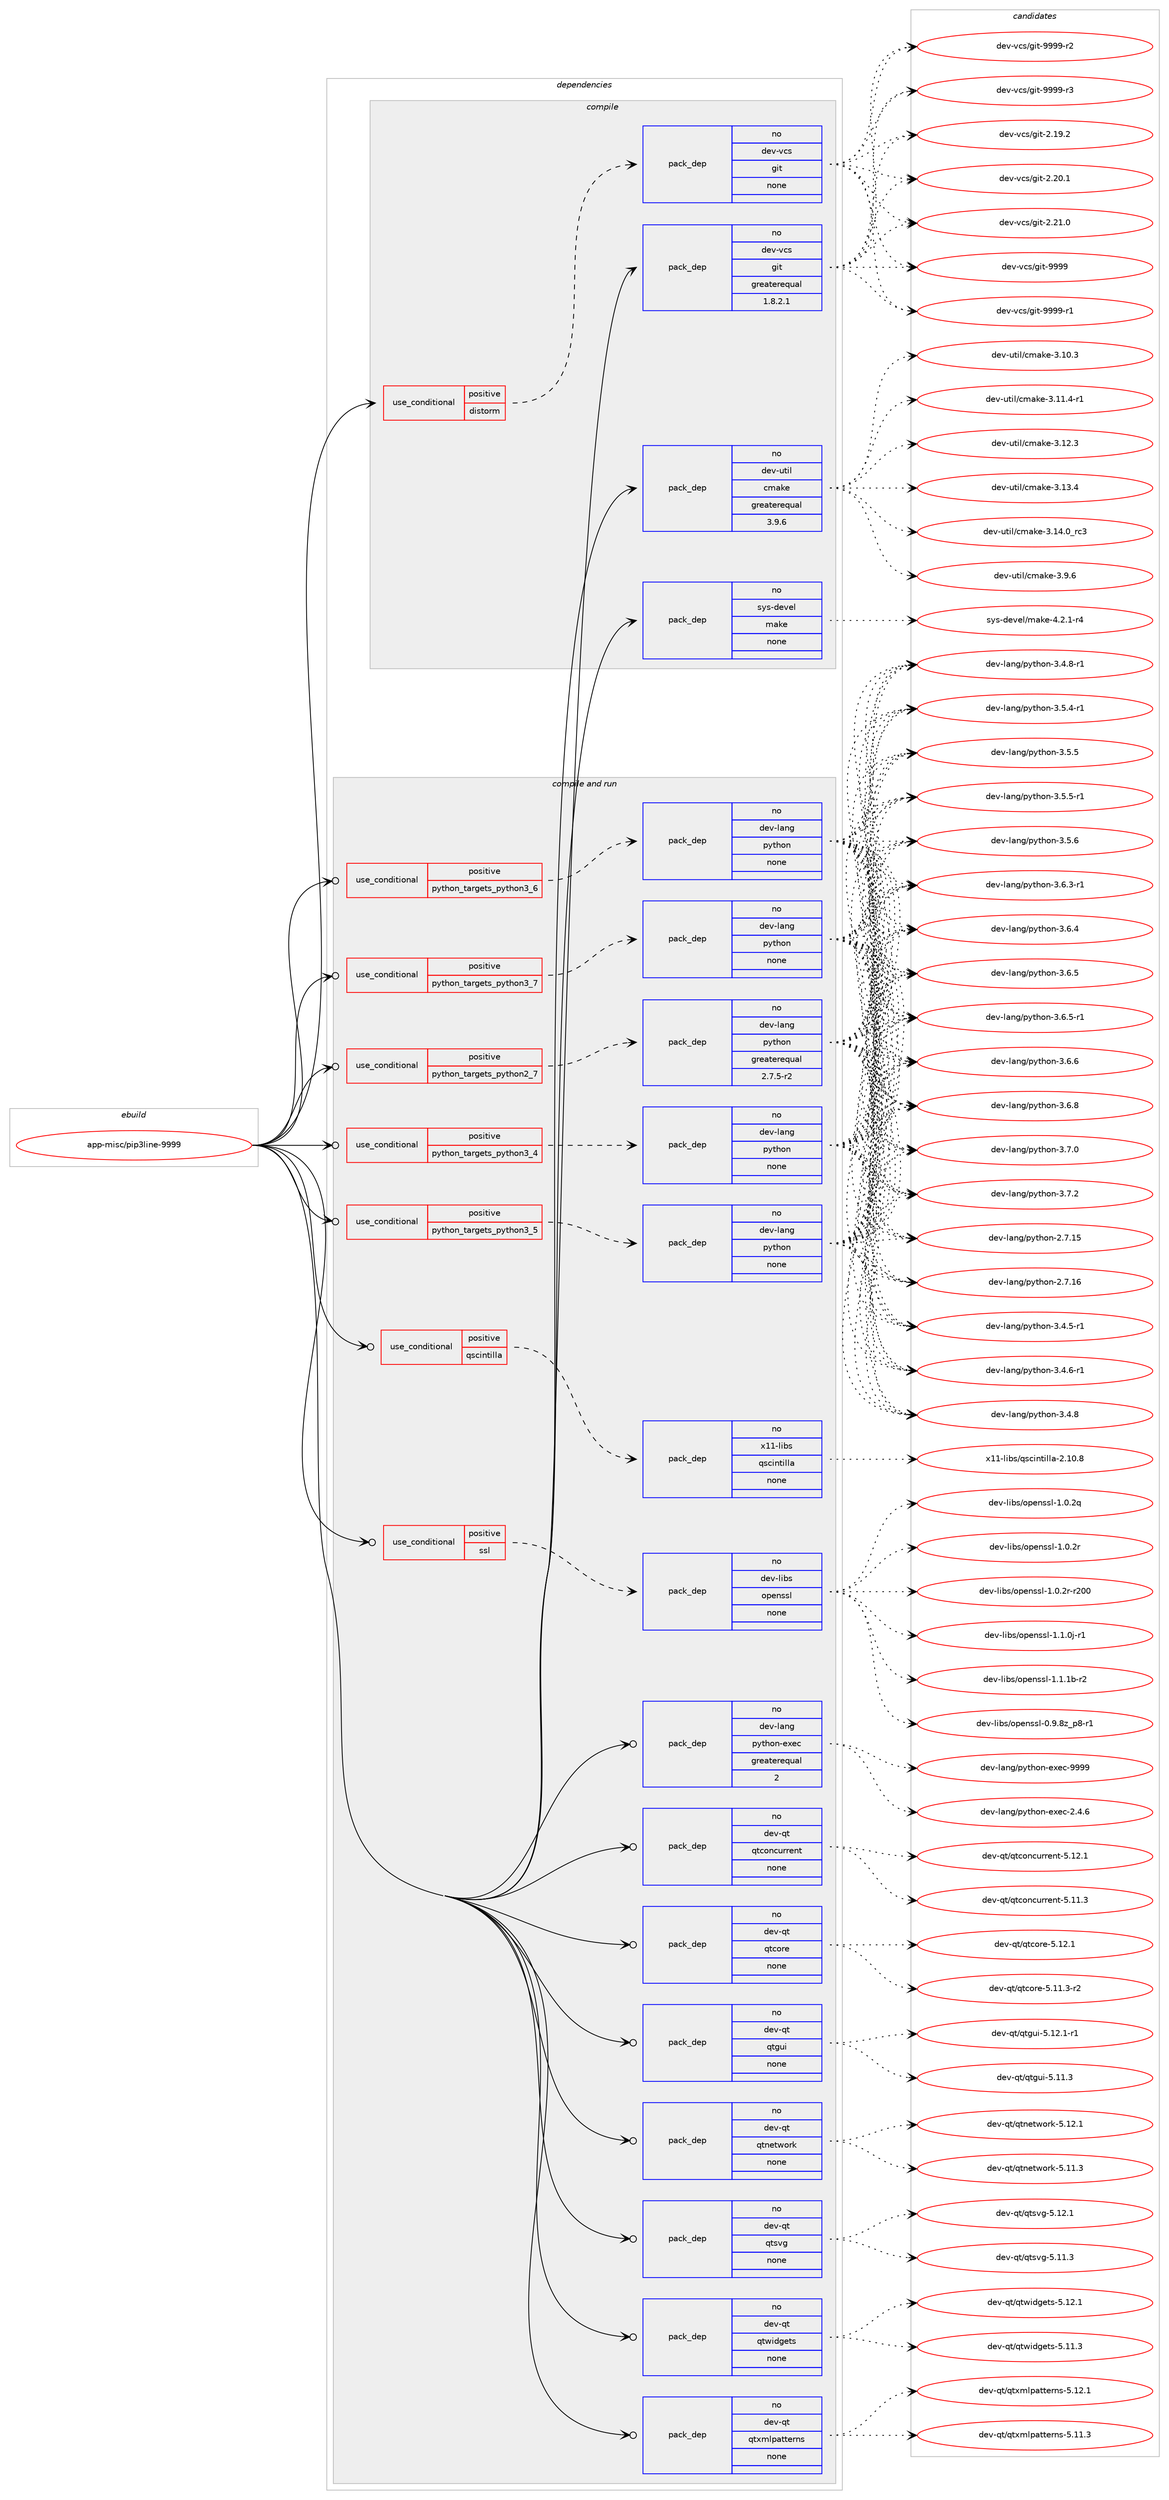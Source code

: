 digraph prolog {

# *************
# Graph options
# *************

newrank=true;
concentrate=true;
compound=true;
graph [rankdir=LR,fontname=Helvetica,fontsize=10,ranksep=1.5];#, ranksep=2.5, nodesep=0.2];
edge  [arrowhead=vee];
node  [fontname=Helvetica,fontsize=10];

# **********
# The ebuild
# **********

subgraph cluster_leftcol {
color=gray;
rank=same;
label=<<i>ebuild</i>>;
id [label="app-misc/pip3line-9999", color=red, width=4, href="../app-misc/pip3line-9999.svg"];
}

# ****************
# The dependencies
# ****************

subgraph cluster_midcol {
color=gray;
label=<<i>dependencies</i>>;
subgraph cluster_compile {
fillcolor="#eeeeee";
style=filled;
label=<<i>compile</i>>;
subgraph cond353744 {
dependency1300540 [label=<<TABLE BORDER="0" CELLBORDER="1" CELLSPACING="0" CELLPADDING="4"><TR><TD ROWSPAN="3" CELLPADDING="10">use_conditional</TD></TR><TR><TD>positive</TD></TR><TR><TD>distorm</TD></TR></TABLE>>, shape=none, color=red];
subgraph pack926557 {
dependency1300541 [label=<<TABLE BORDER="0" CELLBORDER="1" CELLSPACING="0" CELLPADDING="4" WIDTH="220"><TR><TD ROWSPAN="6" CELLPADDING="30">pack_dep</TD></TR><TR><TD WIDTH="110">no</TD></TR><TR><TD>dev-vcs</TD></TR><TR><TD>git</TD></TR><TR><TD>none</TD></TR><TR><TD></TD></TR></TABLE>>, shape=none, color=blue];
}
dependency1300540:e -> dependency1300541:w [weight=20,style="dashed",arrowhead="vee"];
}
id:e -> dependency1300540:w [weight=20,style="solid",arrowhead="vee"];
subgraph pack926558 {
dependency1300542 [label=<<TABLE BORDER="0" CELLBORDER="1" CELLSPACING="0" CELLPADDING="4" WIDTH="220"><TR><TD ROWSPAN="6" CELLPADDING="30">pack_dep</TD></TR><TR><TD WIDTH="110">no</TD></TR><TR><TD>dev-util</TD></TR><TR><TD>cmake</TD></TR><TR><TD>greaterequal</TD></TR><TR><TD>3.9.6</TD></TR></TABLE>>, shape=none, color=blue];
}
id:e -> dependency1300542:w [weight=20,style="solid",arrowhead="vee"];
subgraph pack926559 {
dependency1300543 [label=<<TABLE BORDER="0" CELLBORDER="1" CELLSPACING="0" CELLPADDING="4" WIDTH="220"><TR><TD ROWSPAN="6" CELLPADDING="30">pack_dep</TD></TR><TR><TD WIDTH="110">no</TD></TR><TR><TD>dev-vcs</TD></TR><TR><TD>git</TD></TR><TR><TD>greaterequal</TD></TR><TR><TD>1.8.2.1</TD></TR></TABLE>>, shape=none, color=blue];
}
id:e -> dependency1300543:w [weight=20,style="solid",arrowhead="vee"];
subgraph pack926560 {
dependency1300544 [label=<<TABLE BORDER="0" CELLBORDER="1" CELLSPACING="0" CELLPADDING="4" WIDTH="220"><TR><TD ROWSPAN="6" CELLPADDING="30">pack_dep</TD></TR><TR><TD WIDTH="110">no</TD></TR><TR><TD>sys-devel</TD></TR><TR><TD>make</TD></TR><TR><TD>none</TD></TR><TR><TD></TD></TR></TABLE>>, shape=none, color=blue];
}
id:e -> dependency1300544:w [weight=20,style="solid",arrowhead="vee"];
}
subgraph cluster_compileandrun {
fillcolor="#eeeeee";
style=filled;
label=<<i>compile and run</i>>;
subgraph cond353745 {
dependency1300545 [label=<<TABLE BORDER="0" CELLBORDER="1" CELLSPACING="0" CELLPADDING="4"><TR><TD ROWSPAN="3" CELLPADDING="10">use_conditional</TD></TR><TR><TD>positive</TD></TR><TR><TD>python_targets_python2_7</TD></TR></TABLE>>, shape=none, color=red];
subgraph pack926561 {
dependency1300546 [label=<<TABLE BORDER="0" CELLBORDER="1" CELLSPACING="0" CELLPADDING="4" WIDTH="220"><TR><TD ROWSPAN="6" CELLPADDING="30">pack_dep</TD></TR><TR><TD WIDTH="110">no</TD></TR><TR><TD>dev-lang</TD></TR><TR><TD>python</TD></TR><TR><TD>greaterequal</TD></TR><TR><TD>2.7.5-r2</TD></TR></TABLE>>, shape=none, color=blue];
}
dependency1300545:e -> dependency1300546:w [weight=20,style="dashed",arrowhead="vee"];
}
id:e -> dependency1300545:w [weight=20,style="solid",arrowhead="odotvee"];
subgraph cond353746 {
dependency1300547 [label=<<TABLE BORDER="0" CELLBORDER="1" CELLSPACING="0" CELLPADDING="4"><TR><TD ROWSPAN="3" CELLPADDING="10">use_conditional</TD></TR><TR><TD>positive</TD></TR><TR><TD>python_targets_python3_4</TD></TR></TABLE>>, shape=none, color=red];
subgraph pack926562 {
dependency1300548 [label=<<TABLE BORDER="0" CELLBORDER="1" CELLSPACING="0" CELLPADDING="4" WIDTH="220"><TR><TD ROWSPAN="6" CELLPADDING="30">pack_dep</TD></TR><TR><TD WIDTH="110">no</TD></TR><TR><TD>dev-lang</TD></TR><TR><TD>python</TD></TR><TR><TD>none</TD></TR><TR><TD></TD></TR></TABLE>>, shape=none, color=blue];
}
dependency1300547:e -> dependency1300548:w [weight=20,style="dashed",arrowhead="vee"];
}
id:e -> dependency1300547:w [weight=20,style="solid",arrowhead="odotvee"];
subgraph cond353747 {
dependency1300549 [label=<<TABLE BORDER="0" CELLBORDER="1" CELLSPACING="0" CELLPADDING="4"><TR><TD ROWSPAN="3" CELLPADDING="10">use_conditional</TD></TR><TR><TD>positive</TD></TR><TR><TD>python_targets_python3_5</TD></TR></TABLE>>, shape=none, color=red];
subgraph pack926563 {
dependency1300550 [label=<<TABLE BORDER="0" CELLBORDER="1" CELLSPACING="0" CELLPADDING="4" WIDTH="220"><TR><TD ROWSPAN="6" CELLPADDING="30">pack_dep</TD></TR><TR><TD WIDTH="110">no</TD></TR><TR><TD>dev-lang</TD></TR><TR><TD>python</TD></TR><TR><TD>none</TD></TR><TR><TD></TD></TR></TABLE>>, shape=none, color=blue];
}
dependency1300549:e -> dependency1300550:w [weight=20,style="dashed",arrowhead="vee"];
}
id:e -> dependency1300549:w [weight=20,style="solid",arrowhead="odotvee"];
subgraph cond353748 {
dependency1300551 [label=<<TABLE BORDER="0" CELLBORDER="1" CELLSPACING="0" CELLPADDING="4"><TR><TD ROWSPAN="3" CELLPADDING="10">use_conditional</TD></TR><TR><TD>positive</TD></TR><TR><TD>python_targets_python3_6</TD></TR></TABLE>>, shape=none, color=red];
subgraph pack926564 {
dependency1300552 [label=<<TABLE BORDER="0" CELLBORDER="1" CELLSPACING="0" CELLPADDING="4" WIDTH="220"><TR><TD ROWSPAN="6" CELLPADDING="30">pack_dep</TD></TR><TR><TD WIDTH="110">no</TD></TR><TR><TD>dev-lang</TD></TR><TR><TD>python</TD></TR><TR><TD>none</TD></TR><TR><TD></TD></TR></TABLE>>, shape=none, color=blue];
}
dependency1300551:e -> dependency1300552:w [weight=20,style="dashed",arrowhead="vee"];
}
id:e -> dependency1300551:w [weight=20,style="solid",arrowhead="odotvee"];
subgraph cond353749 {
dependency1300553 [label=<<TABLE BORDER="0" CELLBORDER="1" CELLSPACING="0" CELLPADDING="4"><TR><TD ROWSPAN="3" CELLPADDING="10">use_conditional</TD></TR><TR><TD>positive</TD></TR><TR><TD>python_targets_python3_7</TD></TR></TABLE>>, shape=none, color=red];
subgraph pack926565 {
dependency1300554 [label=<<TABLE BORDER="0" CELLBORDER="1" CELLSPACING="0" CELLPADDING="4" WIDTH="220"><TR><TD ROWSPAN="6" CELLPADDING="30">pack_dep</TD></TR><TR><TD WIDTH="110">no</TD></TR><TR><TD>dev-lang</TD></TR><TR><TD>python</TD></TR><TR><TD>none</TD></TR><TR><TD></TD></TR></TABLE>>, shape=none, color=blue];
}
dependency1300553:e -> dependency1300554:w [weight=20,style="dashed",arrowhead="vee"];
}
id:e -> dependency1300553:w [weight=20,style="solid",arrowhead="odotvee"];
subgraph cond353750 {
dependency1300555 [label=<<TABLE BORDER="0" CELLBORDER="1" CELLSPACING="0" CELLPADDING="4"><TR><TD ROWSPAN="3" CELLPADDING="10">use_conditional</TD></TR><TR><TD>positive</TD></TR><TR><TD>qscintilla</TD></TR></TABLE>>, shape=none, color=red];
subgraph pack926566 {
dependency1300556 [label=<<TABLE BORDER="0" CELLBORDER="1" CELLSPACING="0" CELLPADDING="4" WIDTH="220"><TR><TD ROWSPAN="6" CELLPADDING="30">pack_dep</TD></TR><TR><TD WIDTH="110">no</TD></TR><TR><TD>x11-libs</TD></TR><TR><TD>qscintilla</TD></TR><TR><TD>none</TD></TR><TR><TD></TD></TR></TABLE>>, shape=none, color=blue];
}
dependency1300555:e -> dependency1300556:w [weight=20,style="dashed",arrowhead="vee"];
}
id:e -> dependency1300555:w [weight=20,style="solid",arrowhead="odotvee"];
subgraph cond353751 {
dependency1300557 [label=<<TABLE BORDER="0" CELLBORDER="1" CELLSPACING="0" CELLPADDING="4"><TR><TD ROWSPAN="3" CELLPADDING="10">use_conditional</TD></TR><TR><TD>positive</TD></TR><TR><TD>ssl</TD></TR></TABLE>>, shape=none, color=red];
subgraph pack926567 {
dependency1300558 [label=<<TABLE BORDER="0" CELLBORDER="1" CELLSPACING="0" CELLPADDING="4" WIDTH="220"><TR><TD ROWSPAN="6" CELLPADDING="30">pack_dep</TD></TR><TR><TD WIDTH="110">no</TD></TR><TR><TD>dev-libs</TD></TR><TR><TD>openssl</TD></TR><TR><TD>none</TD></TR><TR><TD></TD></TR></TABLE>>, shape=none, color=blue];
}
dependency1300557:e -> dependency1300558:w [weight=20,style="dashed",arrowhead="vee"];
}
id:e -> dependency1300557:w [weight=20,style="solid",arrowhead="odotvee"];
subgraph pack926568 {
dependency1300559 [label=<<TABLE BORDER="0" CELLBORDER="1" CELLSPACING="0" CELLPADDING="4" WIDTH="220"><TR><TD ROWSPAN="6" CELLPADDING="30">pack_dep</TD></TR><TR><TD WIDTH="110">no</TD></TR><TR><TD>dev-lang</TD></TR><TR><TD>python-exec</TD></TR><TR><TD>greaterequal</TD></TR><TR><TD>2</TD></TR></TABLE>>, shape=none, color=blue];
}
id:e -> dependency1300559:w [weight=20,style="solid",arrowhead="odotvee"];
subgraph pack926569 {
dependency1300560 [label=<<TABLE BORDER="0" CELLBORDER="1" CELLSPACING="0" CELLPADDING="4" WIDTH="220"><TR><TD ROWSPAN="6" CELLPADDING="30">pack_dep</TD></TR><TR><TD WIDTH="110">no</TD></TR><TR><TD>dev-qt</TD></TR><TR><TD>qtconcurrent</TD></TR><TR><TD>none</TD></TR><TR><TD></TD></TR></TABLE>>, shape=none, color=blue];
}
id:e -> dependency1300560:w [weight=20,style="solid",arrowhead="odotvee"];
subgraph pack926570 {
dependency1300561 [label=<<TABLE BORDER="0" CELLBORDER="1" CELLSPACING="0" CELLPADDING="4" WIDTH="220"><TR><TD ROWSPAN="6" CELLPADDING="30">pack_dep</TD></TR><TR><TD WIDTH="110">no</TD></TR><TR><TD>dev-qt</TD></TR><TR><TD>qtcore</TD></TR><TR><TD>none</TD></TR><TR><TD></TD></TR></TABLE>>, shape=none, color=blue];
}
id:e -> dependency1300561:w [weight=20,style="solid",arrowhead="odotvee"];
subgraph pack926571 {
dependency1300562 [label=<<TABLE BORDER="0" CELLBORDER="1" CELLSPACING="0" CELLPADDING="4" WIDTH="220"><TR><TD ROWSPAN="6" CELLPADDING="30">pack_dep</TD></TR><TR><TD WIDTH="110">no</TD></TR><TR><TD>dev-qt</TD></TR><TR><TD>qtgui</TD></TR><TR><TD>none</TD></TR><TR><TD></TD></TR></TABLE>>, shape=none, color=blue];
}
id:e -> dependency1300562:w [weight=20,style="solid",arrowhead="odotvee"];
subgraph pack926572 {
dependency1300563 [label=<<TABLE BORDER="0" CELLBORDER="1" CELLSPACING="0" CELLPADDING="4" WIDTH="220"><TR><TD ROWSPAN="6" CELLPADDING="30">pack_dep</TD></TR><TR><TD WIDTH="110">no</TD></TR><TR><TD>dev-qt</TD></TR><TR><TD>qtnetwork</TD></TR><TR><TD>none</TD></TR><TR><TD></TD></TR></TABLE>>, shape=none, color=blue];
}
id:e -> dependency1300563:w [weight=20,style="solid",arrowhead="odotvee"];
subgraph pack926573 {
dependency1300564 [label=<<TABLE BORDER="0" CELLBORDER="1" CELLSPACING="0" CELLPADDING="4" WIDTH="220"><TR><TD ROWSPAN="6" CELLPADDING="30">pack_dep</TD></TR><TR><TD WIDTH="110">no</TD></TR><TR><TD>dev-qt</TD></TR><TR><TD>qtsvg</TD></TR><TR><TD>none</TD></TR><TR><TD></TD></TR></TABLE>>, shape=none, color=blue];
}
id:e -> dependency1300564:w [weight=20,style="solid",arrowhead="odotvee"];
subgraph pack926574 {
dependency1300565 [label=<<TABLE BORDER="0" CELLBORDER="1" CELLSPACING="0" CELLPADDING="4" WIDTH="220"><TR><TD ROWSPAN="6" CELLPADDING="30">pack_dep</TD></TR><TR><TD WIDTH="110">no</TD></TR><TR><TD>dev-qt</TD></TR><TR><TD>qtwidgets</TD></TR><TR><TD>none</TD></TR><TR><TD></TD></TR></TABLE>>, shape=none, color=blue];
}
id:e -> dependency1300565:w [weight=20,style="solid",arrowhead="odotvee"];
subgraph pack926575 {
dependency1300566 [label=<<TABLE BORDER="0" CELLBORDER="1" CELLSPACING="0" CELLPADDING="4" WIDTH="220"><TR><TD ROWSPAN="6" CELLPADDING="30">pack_dep</TD></TR><TR><TD WIDTH="110">no</TD></TR><TR><TD>dev-qt</TD></TR><TR><TD>qtxmlpatterns</TD></TR><TR><TD>none</TD></TR><TR><TD></TD></TR></TABLE>>, shape=none, color=blue];
}
id:e -> dependency1300566:w [weight=20,style="solid",arrowhead="odotvee"];
}
subgraph cluster_run {
fillcolor="#eeeeee";
style=filled;
label=<<i>run</i>>;
}
}

# **************
# The candidates
# **************

subgraph cluster_choices {
rank=same;
color=gray;
label=<<i>candidates</i>>;

subgraph choice926557 {
color=black;
nodesep=1;
choice10010111845118991154710310511645504649574650 [label="dev-vcs/git-2.19.2", color=red, width=4,href="../dev-vcs/git-2.19.2.svg"];
choice10010111845118991154710310511645504650484649 [label="dev-vcs/git-2.20.1", color=red, width=4,href="../dev-vcs/git-2.20.1.svg"];
choice10010111845118991154710310511645504650494648 [label="dev-vcs/git-2.21.0", color=red, width=4,href="../dev-vcs/git-2.21.0.svg"];
choice1001011184511899115471031051164557575757 [label="dev-vcs/git-9999", color=red, width=4,href="../dev-vcs/git-9999.svg"];
choice10010111845118991154710310511645575757574511449 [label="dev-vcs/git-9999-r1", color=red, width=4,href="../dev-vcs/git-9999-r1.svg"];
choice10010111845118991154710310511645575757574511450 [label="dev-vcs/git-9999-r2", color=red, width=4,href="../dev-vcs/git-9999-r2.svg"];
choice10010111845118991154710310511645575757574511451 [label="dev-vcs/git-9999-r3", color=red, width=4,href="../dev-vcs/git-9999-r3.svg"];
dependency1300541:e -> choice10010111845118991154710310511645504649574650:w [style=dotted,weight="100"];
dependency1300541:e -> choice10010111845118991154710310511645504650484649:w [style=dotted,weight="100"];
dependency1300541:e -> choice10010111845118991154710310511645504650494648:w [style=dotted,weight="100"];
dependency1300541:e -> choice1001011184511899115471031051164557575757:w [style=dotted,weight="100"];
dependency1300541:e -> choice10010111845118991154710310511645575757574511449:w [style=dotted,weight="100"];
dependency1300541:e -> choice10010111845118991154710310511645575757574511450:w [style=dotted,weight="100"];
dependency1300541:e -> choice10010111845118991154710310511645575757574511451:w [style=dotted,weight="100"];
}
subgraph choice926558 {
color=black;
nodesep=1;
choice1001011184511711610510847991099710710145514649484651 [label="dev-util/cmake-3.10.3", color=red, width=4,href="../dev-util/cmake-3.10.3.svg"];
choice10010111845117116105108479910997107101455146494946524511449 [label="dev-util/cmake-3.11.4-r1", color=red, width=4,href="../dev-util/cmake-3.11.4-r1.svg"];
choice1001011184511711610510847991099710710145514649504651 [label="dev-util/cmake-3.12.3", color=red, width=4,href="../dev-util/cmake-3.12.3.svg"];
choice1001011184511711610510847991099710710145514649514652 [label="dev-util/cmake-3.13.4", color=red, width=4,href="../dev-util/cmake-3.13.4.svg"];
choice1001011184511711610510847991099710710145514649524648951149951 [label="dev-util/cmake-3.14.0_rc3", color=red, width=4,href="../dev-util/cmake-3.14.0_rc3.svg"];
choice10010111845117116105108479910997107101455146574654 [label="dev-util/cmake-3.9.6", color=red, width=4,href="../dev-util/cmake-3.9.6.svg"];
dependency1300542:e -> choice1001011184511711610510847991099710710145514649484651:w [style=dotted,weight="100"];
dependency1300542:e -> choice10010111845117116105108479910997107101455146494946524511449:w [style=dotted,weight="100"];
dependency1300542:e -> choice1001011184511711610510847991099710710145514649504651:w [style=dotted,weight="100"];
dependency1300542:e -> choice1001011184511711610510847991099710710145514649514652:w [style=dotted,weight="100"];
dependency1300542:e -> choice1001011184511711610510847991099710710145514649524648951149951:w [style=dotted,weight="100"];
dependency1300542:e -> choice10010111845117116105108479910997107101455146574654:w [style=dotted,weight="100"];
}
subgraph choice926559 {
color=black;
nodesep=1;
choice10010111845118991154710310511645504649574650 [label="dev-vcs/git-2.19.2", color=red, width=4,href="../dev-vcs/git-2.19.2.svg"];
choice10010111845118991154710310511645504650484649 [label="dev-vcs/git-2.20.1", color=red, width=4,href="../dev-vcs/git-2.20.1.svg"];
choice10010111845118991154710310511645504650494648 [label="dev-vcs/git-2.21.0", color=red, width=4,href="../dev-vcs/git-2.21.0.svg"];
choice1001011184511899115471031051164557575757 [label="dev-vcs/git-9999", color=red, width=4,href="../dev-vcs/git-9999.svg"];
choice10010111845118991154710310511645575757574511449 [label="dev-vcs/git-9999-r1", color=red, width=4,href="../dev-vcs/git-9999-r1.svg"];
choice10010111845118991154710310511645575757574511450 [label="dev-vcs/git-9999-r2", color=red, width=4,href="../dev-vcs/git-9999-r2.svg"];
choice10010111845118991154710310511645575757574511451 [label="dev-vcs/git-9999-r3", color=red, width=4,href="../dev-vcs/git-9999-r3.svg"];
dependency1300543:e -> choice10010111845118991154710310511645504649574650:w [style=dotted,weight="100"];
dependency1300543:e -> choice10010111845118991154710310511645504650484649:w [style=dotted,weight="100"];
dependency1300543:e -> choice10010111845118991154710310511645504650494648:w [style=dotted,weight="100"];
dependency1300543:e -> choice1001011184511899115471031051164557575757:w [style=dotted,weight="100"];
dependency1300543:e -> choice10010111845118991154710310511645575757574511449:w [style=dotted,weight="100"];
dependency1300543:e -> choice10010111845118991154710310511645575757574511450:w [style=dotted,weight="100"];
dependency1300543:e -> choice10010111845118991154710310511645575757574511451:w [style=dotted,weight="100"];
}
subgraph choice926560 {
color=black;
nodesep=1;
choice1151211154510010111810110847109971071014552465046494511452 [label="sys-devel/make-4.2.1-r4", color=red, width=4,href="../sys-devel/make-4.2.1-r4.svg"];
dependency1300544:e -> choice1151211154510010111810110847109971071014552465046494511452:w [style=dotted,weight="100"];
}
subgraph choice926561 {
color=black;
nodesep=1;
choice10010111845108971101034711212111610411111045504655464953 [label="dev-lang/python-2.7.15", color=red, width=4,href="../dev-lang/python-2.7.15.svg"];
choice10010111845108971101034711212111610411111045504655464954 [label="dev-lang/python-2.7.16", color=red, width=4,href="../dev-lang/python-2.7.16.svg"];
choice1001011184510897110103471121211161041111104551465246534511449 [label="dev-lang/python-3.4.5-r1", color=red, width=4,href="../dev-lang/python-3.4.5-r1.svg"];
choice1001011184510897110103471121211161041111104551465246544511449 [label="dev-lang/python-3.4.6-r1", color=red, width=4,href="../dev-lang/python-3.4.6-r1.svg"];
choice100101118451089711010347112121116104111110455146524656 [label="dev-lang/python-3.4.8", color=red, width=4,href="../dev-lang/python-3.4.8.svg"];
choice1001011184510897110103471121211161041111104551465246564511449 [label="dev-lang/python-3.4.8-r1", color=red, width=4,href="../dev-lang/python-3.4.8-r1.svg"];
choice1001011184510897110103471121211161041111104551465346524511449 [label="dev-lang/python-3.5.4-r1", color=red, width=4,href="../dev-lang/python-3.5.4-r1.svg"];
choice100101118451089711010347112121116104111110455146534653 [label="dev-lang/python-3.5.5", color=red, width=4,href="../dev-lang/python-3.5.5.svg"];
choice1001011184510897110103471121211161041111104551465346534511449 [label="dev-lang/python-3.5.5-r1", color=red, width=4,href="../dev-lang/python-3.5.5-r1.svg"];
choice100101118451089711010347112121116104111110455146534654 [label="dev-lang/python-3.5.6", color=red, width=4,href="../dev-lang/python-3.5.6.svg"];
choice1001011184510897110103471121211161041111104551465446514511449 [label="dev-lang/python-3.6.3-r1", color=red, width=4,href="../dev-lang/python-3.6.3-r1.svg"];
choice100101118451089711010347112121116104111110455146544652 [label="dev-lang/python-3.6.4", color=red, width=4,href="../dev-lang/python-3.6.4.svg"];
choice100101118451089711010347112121116104111110455146544653 [label="dev-lang/python-3.6.5", color=red, width=4,href="../dev-lang/python-3.6.5.svg"];
choice1001011184510897110103471121211161041111104551465446534511449 [label="dev-lang/python-3.6.5-r1", color=red, width=4,href="../dev-lang/python-3.6.5-r1.svg"];
choice100101118451089711010347112121116104111110455146544654 [label="dev-lang/python-3.6.6", color=red, width=4,href="../dev-lang/python-3.6.6.svg"];
choice100101118451089711010347112121116104111110455146544656 [label="dev-lang/python-3.6.8", color=red, width=4,href="../dev-lang/python-3.6.8.svg"];
choice100101118451089711010347112121116104111110455146554648 [label="dev-lang/python-3.7.0", color=red, width=4,href="../dev-lang/python-3.7.0.svg"];
choice100101118451089711010347112121116104111110455146554650 [label="dev-lang/python-3.7.2", color=red, width=4,href="../dev-lang/python-3.7.2.svg"];
dependency1300546:e -> choice10010111845108971101034711212111610411111045504655464953:w [style=dotted,weight="100"];
dependency1300546:e -> choice10010111845108971101034711212111610411111045504655464954:w [style=dotted,weight="100"];
dependency1300546:e -> choice1001011184510897110103471121211161041111104551465246534511449:w [style=dotted,weight="100"];
dependency1300546:e -> choice1001011184510897110103471121211161041111104551465246544511449:w [style=dotted,weight="100"];
dependency1300546:e -> choice100101118451089711010347112121116104111110455146524656:w [style=dotted,weight="100"];
dependency1300546:e -> choice1001011184510897110103471121211161041111104551465246564511449:w [style=dotted,weight="100"];
dependency1300546:e -> choice1001011184510897110103471121211161041111104551465346524511449:w [style=dotted,weight="100"];
dependency1300546:e -> choice100101118451089711010347112121116104111110455146534653:w [style=dotted,weight="100"];
dependency1300546:e -> choice1001011184510897110103471121211161041111104551465346534511449:w [style=dotted,weight="100"];
dependency1300546:e -> choice100101118451089711010347112121116104111110455146534654:w [style=dotted,weight="100"];
dependency1300546:e -> choice1001011184510897110103471121211161041111104551465446514511449:w [style=dotted,weight="100"];
dependency1300546:e -> choice100101118451089711010347112121116104111110455146544652:w [style=dotted,weight="100"];
dependency1300546:e -> choice100101118451089711010347112121116104111110455146544653:w [style=dotted,weight="100"];
dependency1300546:e -> choice1001011184510897110103471121211161041111104551465446534511449:w [style=dotted,weight="100"];
dependency1300546:e -> choice100101118451089711010347112121116104111110455146544654:w [style=dotted,weight="100"];
dependency1300546:e -> choice100101118451089711010347112121116104111110455146544656:w [style=dotted,weight="100"];
dependency1300546:e -> choice100101118451089711010347112121116104111110455146554648:w [style=dotted,weight="100"];
dependency1300546:e -> choice100101118451089711010347112121116104111110455146554650:w [style=dotted,weight="100"];
}
subgraph choice926562 {
color=black;
nodesep=1;
choice10010111845108971101034711212111610411111045504655464953 [label="dev-lang/python-2.7.15", color=red, width=4,href="../dev-lang/python-2.7.15.svg"];
choice10010111845108971101034711212111610411111045504655464954 [label="dev-lang/python-2.7.16", color=red, width=4,href="../dev-lang/python-2.7.16.svg"];
choice1001011184510897110103471121211161041111104551465246534511449 [label="dev-lang/python-3.4.5-r1", color=red, width=4,href="../dev-lang/python-3.4.5-r1.svg"];
choice1001011184510897110103471121211161041111104551465246544511449 [label="dev-lang/python-3.4.6-r1", color=red, width=4,href="../dev-lang/python-3.4.6-r1.svg"];
choice100101118451089711010347112121116104111110455146524656 [label="dev-lang/python-3.4.8", color=red, width=4,href="../dev-lang/python-3.4.8.svg"];
choice1001011184510897110103471121211161041111104551465246564511449 [label="dev-lang/python-3.4.8-r1", color=red, width=4,href="../dev-lang/python-3.4.8-r1.svg"];
choice1001011184510897110103471121211161041111104551465346524511449 [label="dev-lang/python-3.5.4-r1", color=red, width=4,href="../dev-lang/python-3.5.4-r1.svg"];
choice100101118451089711010347112121116104111110455146534653 [label="dev-lang/python-3.5.5", color=red, width=4,href="../dev-lang/python-3.5.5.svg"];
choice1001011184510897110103471121211161041111104551465346534511449 [label="dev-lang/python-3.5.5-r1", color=red, width=4,href="../dev-lang/python-3.5.5-r1.svg"];
choice100101118451089711010347112121116104111110455146534654 [label="dev-lang/python-3.5.6", color=red, width=4,href="../dev-lang/python-3.5.6.svg"];
choice1001011184510897110103471121211161041111104551465446514511449 [label="dev-lang/python-3.6.3-r1", color=red, width=4,href="../dev-lang/python-3.6.3-r1.svg"];
choice100101118451089711010347112121116104111110455146544652 [label="dev-lang/python-3.6.4", color=red, width=4,href="../dev-lang/python-3.6.4.svg"];
choice100101118451089711010347112121116104111110455146544653 [label="dev-lang/python-3.6.5", color=red, width=4,href="../dev-lang/python-3.6.5.svg"];
choice1001011184510897110103471121211161041111104551465446534511449 [label="dev-lang/python-3.6.5-r1", color=red, width=4,href="../dev-lang/python-3.6.5-r1.svg"];
choice100101118451089711010347112121116104111110455146544654 [label="dev-lang/python-3.6.6", color=red, width=4,href="../dev-lang/python-3.6.6.svg"];
choice100101118451089711010347112121116104111110455146544656 [label="dev-lang/python-3.6.8", color=red, width=4,href="../dev-lang/python-3.6.8.svg"];
choice100101118451089711010347112121116104111110455146554648 [label="dev-lang/python-3.7.0", color=red, width=4,href="../dev-lang/python-3.7.0.svg"];
choice100101118451089711010347112121116104111110455146554650 [label="dev-lang/python-3.7.2", color=red, width=4,href="../dev-lang/python-3.7.2.svg"];
dependency1300548:e -> choice10010111845108971101034711212111610411111045504655464953:w [style=dotted,weight="100"];
dependency1300548:e -> choice10010111845108971101034711212111610411111045504655464954:w [style=dotted,weight="100"];
dependency1300548:e -> choice1001011184510897110103471121211161041111104551465246534511449:w [style=dotted,weight="100"];
dependency1300548:e -> choice1001011184510897110103471121211161041111104551465246544511449:w [style=dotted,weight="100"];
dependency1300548:e -> choice100101118451089711010347112121116104111110455146524656:w [style=dotted,weight="100"];
dependency1300548:e -> choice1001011184510897110103471121211161041111104551465246564511449:w [style=dotted,weight="100"];
dependency1300548:e -> choice1001011184510897110103471121211161041111104551465346524511449:w [style=dotted,weight="100"];
dependency1300548:e -> choice100101118451089711010347112121116104111110455146534653:w [style=dotted,weight="100"];
dependency1300548:e -> choice1001011184510897110103471121211161041111104551465346534511449:w [style=dotted,weight="100"];
dependency1300548:e -> choice100101118451089711010347112121116104111110455146534654:w [style=dotted,weight="100"];
dependency1300548:e -> choice1001011184510897110103471121211161041111104551465446514511449:w [style=dotted,weight="100"];
dependency1300548:e -> choice100101118451089711010347112121116104111110455146544652:w [style=dotted,weight="100"];
dependency1300548:e -> choice100101118451089711010347112121116104111110455146544653:w [style=dotted,weight="100"];
dependency1300548:e -> choice1001011184510897110103471121211161041111104551465446534511449:w [style=dotted,weight="100"];
dependency1300548:e -> choice100101118451089711010347112121116104111110455146544654:w [style=dotted,weight="100"];
dependency1300548:e -> choice100101118451089711010347112121116104111110455146544656:w [style=dotted,weight="100"];
dependency1300548:e -> choice100101118451089711010347112121116104111110455146554648:w [style=dotted,weight="100"];
dependency1300548:e -> choice100101118451089711010347112121116104111110455146554650:w [style=dotted,weight="100"];
}
subgraph choice926563 {
color=black;
nodesep=1;
choice10010111845108971101034711212111610411111045504655464953 [label="dev-lang/python-2.7.15", color=red, width=4,href="../dev-lang/python-2.7.15.svg"];
choice10010111845108971101034711212111610411111045504655464954 [label="dev-lang/python-2.7.16", color=red, width=4,href="../dev-lang/python-2.7.16.svg"];
choice1001011184510897110103471121211161041111104551465246534511449 [label="dev-lang/python-3.4.5-r1", color=red, width=4,href="../dev-lang/python-3.4.5-r1.svg"];
choice1001011184510897110103471121211161041111104551465246544511449 [label="dev-lang/python-3.4.6-r1", color=red, width=4,href="../dev-lang/python-3.4.6-r1.svg"];
choice100101118451089711010347112121116104111110455146524656 [label="dev-lang/python-3.4.8", color=red, width=4,href="../dev-lang/python-3.4.8.svg"];
choice1001011184510897110103471121211161041111104551465246564511449 [label="dev-lang/python-3.4.8-r1", color=red, width=4,href="../dev-lang/python-3.4.8-r1.svg"];
choice1001011184510897110103471121211161041111104551465346524511449 [label="dev-lang/python-3.5.4-r1", color=red, width=4,href="../dev-lang/python-3.5.4-r1.svg"];
choice100101118451089711010347112121116104111110455146534653 [label="dev-lang/python-3.5.5", color=red, width=4,href="../dev-lang/python-3.5.5.svg"];
choice1001011184510897110103471121211161041111104551465346534511449 [label="dev-lang/python-3.5.5-r1", color=red, width=4,href="../dev-lang/python-3.5.5-r1.svg"];
choice100101118451089711010347112121116104111110455146534654 [label="dev-lang/python-3.5.6", color=red, width=4,href="../dev-lang/python-3.5.6.svg"];
choice1001011184510897110103471121211161041111104551465446514511449 [label="dev-lang/python-3.6.3-r1", color=red, width=4,href="../dev-lang/python-3.6.3-r1.svg"];
choice100101118451089711010347112121116104111110455146544652 [label="dev-lang/python-3.6.4", color=red, width=4,href="../dev-lang/python-3.6.4.svg"];
choice100101118451089711010347112121116104111110455146544653 [label="dev-lang/python-3.6.5", color=red, width=4,href="../dev-lang/python-3.6.5.svg"];
choice1001011184510897110103471121211161041111104551465446534511449 [label="dev-lang/python-3.6.5-r1", color=red, width=4,href="../dev-lang/python-3.6.5-r1.svg"];
choice100101118451089711010347112121116104111110455146544654 [label="dev-lang/python-3.6.6", color=red, width=4,href="../dev-lang/python-3.6.6.svg"];
choice100101118451089711010347112121116104111110455146544656 [label="dev-lang/python-3.6.8", color=red, width=4,href="../dev-lang/python-3.6.8.svg"];
choice100101118451089711010347112121116104111110455146554648 [label="dev-lang/python-3.7.0", color=red, width=4,href="../dev-lang/python-3.7.0.svg"];
choice100101118451089711010347112121116104111110455146554650 [label="dev-lang/python-3.7.2", color=red, width=4,href="../dev-lang/python-3.7.2.svg"];
dependency1300550:e -> choice10010111845108971101034711212111610411111045504655464953:w [style=dotted,weight="100"];
dependency1300550:e -> choice10010111845108971101034711212111610411111045504655464954:w [style=dotted,weight="100"];
dependency1300550:e -> choice1001011184510897110103471121211161041111104551465246534511449:w [style=dotted,weight="100"];
dependency1300550:e -> choice1001011184510897110103471121211161041111104551465246544511449:w [style=dotted,weight="100"];
dependency1300550:e -> choice100101118451089711010347112121116104111110455146524656:w [style=dotted,weight="100"];
dependency1300550:e -> choice1001011184510897110103471121211161041111104551465246564511449:w [style=dotted,weight="100"];
dependency1300550:e -> choice1001011184510897110103471121211161041111104551465346524511449:w [style=dotted,weight="100"];
dependency1300550:e -> choice100101118451089711010347112121116104111110455146534653:w [style=dotted,weight="100"];
dependency1300550:e -> choice1001011184510897110103471121211161041111104551465346534511449:w [style=dotted,weight="100"];
dependency1300550:e -> choice100101118451089711010347112121116104111110455146534654:w [style=dotted,weight="100"];
dependency1300550:e -> choice1001011184510897110103471121211161041111104551465446514511449:w [style=dotted,weight="100"];
dependency1300550:e -> choice100101118451089711010347112121116104111110455146544652:w [style=dotted,weight="100"];
dependency1300550:e -> choice100101118451089711010347112121116104111110455146544653:w [style=dotted,weight="100"];
dependency1300550:e -> choice1001011184510897110103471121211161041111104551465446534511449:w [style=dotted,weight="100"];
dependency1300550:e -> choice100101118451089711010347112121116104111110455146544654:w [style=dotted,weight="100"];
dependency1300550:e -> choice100101118451089711010347112121116104111110455146544656:w [style=dotted,weight="100"];
dependency1300550:e -> choice100101118451089711010347112121116104111110455146554648:w [style=dotted,weight="100"];
dependency1300550:e -> choice100101118451089711010347112121116104111110455146554650:w [style=dotted,weight="100"];
}
subgraph choice926564 {
color=black;
nodesep=1;
choice10010111845108971101034711212111610411111045504655464953 [label="dev-lang/python-2.7.15", color=red, width=4,href="../dev-lang/python-2.7.15.svg"];
choice10010111845108971101034711212111610411111045504655464954 [label="dev-lang/python-2.7.16", color=red, width=4,href="../dev-lang/python-2.7.16.svg"];
choice1001011184510897110103471121211161041111104551465246534511449 [label="dev-lang/python-3.4.5-r1", color=red, width=4,href="../dev-lang/python-3.4.5-r1.svg"];
choice1001011184510897110103471121211161041111104551465246544511449 [label="dev-lang/python-3.4.6-r1", color=red, width=4,href="../dev-lang/python-3.4.6-r1.svg"];
choice100101118451089711010347112121116104111110455146524656 [label="dev-lang/python-3.4.8", color=red, width=4,href="../dev-lang/python-3.4.8.svg"];
choice1001011184510897110103471121211161041111104551465246564511449 [label="dev-lang/python-3.4.8-r1", color=red, width=4,href="../dev-lang/python-3.4.8-r1.svg"];
choice1001011184510897110103471121211161041111104551465346524511449 [label="dev-lang/python-3.5.4-r1", color=red, width=4,href="../dev-lang/python-3.5.4-r1.svg"];
choice100101118451089711010347112121116104111110455146534653 [label="dev-lang/python-3.5.5", color=red, width=4,href="../dev-lang/python-3.5.5.svg"];
choice1001011184510897110103471121211161041111104551465346534511449 [label="dev-lang/python-3.5.5-r1", color=red, width=4,href="../dev-lang/python-3.5.5-r1.svg"];
choice100101118451089711010347112121116104111110455146534654 [label="dev-lang/python-3.5.6", color=red, width=4,href="../dev-lang/python-3.5.6.svg"];
choice1001011184510897110103471121211161041111104551465446514511449 [label="dev-lang/python-3.6.3-r1", color=red, width=4,href="../dev-lang/python-3.6.3-r1.svg"];
choice100101118451089711010347112121116104111110455146544652 [label="dev-lang/python-3.6.4", color=red, width=4,href="../dev-lang/python-3.6.4.svg"];
choice100101118451089711010347112121116104111110455146544653 [label="dev-lang/python-3.6.5", color=red, width=4,href="../dev-lang/python-3.6.5.svg"];
choice1001011184510897110103471121211161041111104551465446534511449 [label="dev-lang/python-3.6.5-r1", color=red, width=4,href="../dev-lang/python-3.6.5-r1.svg"];
choice100101118451089711010347112121116104111110455146544654 [label="dev-lang/python-3.6.6", color=red, width=4,href="../dev-lang/python-3.6.6.svg"];
choice100101118451089711010347112121116104111110455146544656 [label="dev-lang/python-3.6.8", color=red, width=4,href="../dev-lang/python-3.6.8.svg"];
choice100101118451089711010347112121116104111110455146554648 [label="dev-lang/python-3.7.0", color=red, width=4,href="../dev-lang/python-3.7.0.svg"];
choice100101118451089711010347112121116104111110455146554650 [label="dev-lang/python-3.7.2", color=red, width=4,href="../dev-lang/python-3.7.2.svg"];
dependency1300552:e -> choice10010111845108971101034711212111610411111045504655464953:w [style=dotted,weight="100"];
dependency1300552:e -> choice10010111845108971101034711212111610411111045504655464954:w [style=dotted,weight="100"];
dependency1300552:e -> choice1001011184510897110103471121211161041111104551465246534511449:w [style=dotted,weight="100"];
dependency1300552:e -> choice1001011184510897110103471121211161041111104551465246544511449:w [style=dotted,weight="100"];
dependency1300552:e -> choice100101118451089711010347112121116104111110455146524656:w [style=dotted,weight="100"];
dependency1300552:e -> choice1001011184510897110103471121211161041111104551465246564511449:w [style=dotted,weight="100"];
dependency1300552:e -> choice1001011184510897110103471121211161041111104551465346524511449:w [style=dotted,weight="100"];
dependency1300552:e -> choice100101118451089711010347112121116104111110455146534653:w [style=dotted,weight="100"];
dependency1300552:e -> choice1001011184510897110103471121211161041111104551465346534511449:w [style=dotted,weight="100"];
dependency1300552:e -> choice100101118451089711010347112121116104111110455146534654:w [style=dotted,weight="100"];
dependency1300552:e -> choice1001011184510897110103471121211161041111104551465446514511449:w [style=dotted,weight="100"];
dependency1300552:e -> choice100101118451089711010347112121116104111110455146544652:w [style=dotted,weight="100"];
dependency1300552:e -> choice100101118451089711010347112121116104111110455146544653:w [style=dotted,weight="100"];
dependency1300552:e -> choice1001011184510897110103471121211161041111104551465446534511449:w [style=dotted,weight="100"];
dependency1300552:e -> choice100101118451089711010347112121116104111110455146544654:w [style=dotted,weight="100"];
dependency1300552:e -> choice100101118451089711010347112121116104111110455146544656:w [style=dotted,weight="100"];
dependency1300552:e -> choice100101118451089711010347112121116104111110455146554648:w [style=dotted,weight="100"];
dependency1300552:e -> choice100101118451089711010347112121116104111110455146554650:w [style=dotted,weight="100"];
}
subgraph choice926565 {
color=black;
nodesep=1;
choice10010111845108971101034711212111610411111045504655464953 [label="dev-lang/python-2.7.15", color=red, width=4,href="../dev-lang/python-2.7.15.svg"];
choice10010111845108971101034711212111610411111045504655464954 [label="dev-lang/python-2.7.16", color=red, width=4,href="../dev-lang/python-2.7.16.svg"];
choice1001011184510897110103471121211161041111104551465246534511449 [label="dev-lang/python-3.4.5-r1", color=red, width=4,href="../dev-lang/python-3.4.5-r1.svg"];
choice1001011184510897110103471121211161041111104551465246544511449 [label="dev-lang/python-3.4.6-r1", color=red, width=4,href="../dev-lang/python-3.4.6-r1.svg"];
choice100101118451089711010347112121116104111110455146524656 [label="dev-lang/python-3.4.8", color=red, width=4,href="../dev-lang/python-3.4.8.svg"];
choice1001011184510897110103471121211161041111104551465246564511449 [label="dev-lang/python-3.4.8-r1", color=red, width=4,href="../dev-lang/python-3.4.8-r1.svg"];
choice1001011184510897110103471121211161041111104551465346524511449 [label="dev-lang/python-3.5.4-r1", color=red, width=4,href="../dev-lang/python-3.5.4-r1.svg"];
choice100101118451089711010347112121116104111110455146534653 [label="dev-lang/python-3.5.5", color=red, width=4,href="../dev-lang/python-3.5.5.svg"];
choice1001011184510897110103471121211161041111104551465346534511449 [label="dev-lang/python-3.5.5-r1", color=red, width=4,href="../dev-lang/python-3.5.5-r1.svg"];
choice100101118451089711010347112121116104111110455146534654 [label="dev-lang/python-3.5.6", color=red, width=4,href="../dev-lang/python-3.5.6.svg"];
choice1001011184510897110103471121211161041111104551465446514511449 [label="dev-lang/python-3.6.3-r1", color=red, width=4,href="../dev-lang/python-3.6.3-r1.svg"];
choice100101118451089711010347112121116104111110455146544652 [label="dev-lang/python-3.6.4", color=red, width=4,href="../dev-lang/python-3.6.4.svg"];
choice100101118451089711010347112121116104111110455146544653 [label="dev-lang/python-3.6.5", color=red, width=4,href="../dev-lang/python-3.6.5.svg"];
choice1001011184510897110103471121211161041111104551465446534511449 [label="dev-lang/python-3.6.5-r1", color=red, width=4,href="../dev-lang/python-3.6.5-r1.svg"];
choice100101118451089711010347112121116104111110455146544654 [label="dev-lang/python-3.6.6", color=red, width=4,href="../dev-lang/python-3.6.6.svg"];
choice100101118451089711010347112121116104111110455146544656 [label="dev-lang/python-3.6.8", color=red, width=4,href="../dev-lang/python-3.6.8.svg"];
choice100101118451089711010347112121116104111110455146554648 [label="dev-lang/python-3.7.0", color=red, width=4,href="../dev-lang/python-3.7.0.svg"];
choice100101118451089711010347112121116104111110455146554650 [label="dev-lang/python-3.7.2", color=red, width=4,href="../dev-lang/python-3.7.2.svg"];
dependency1300554:e -> choice10010111845108971101034711212111610411111045504655464953:w [style=dotted,weight="100"];
dependency1300554:e -> choice10010111845108971101034711212111610411111045504655464954:w [style=dotted,weight="100"];
dependency1300554:e -> choice1001011184510897110103471121211161041111104551465246534511449:w [style=dotted,weight="100"];
dependency1300554:e -> choice1001011184510897110103471121211161041111104551465246544511449:w [style=dotted,weight="100"];
dependency1300554:e -> choice100101118451089711010347112121116104111110455146524656:w [style=dotted,weight="100"];
dependency1300554:e -> choice1001011184510897110103471121211161041111104551465246564511449:w [style=dotted,weight="100"];
dependency1300554:e -> choice1001011184510897110103471121211161041111104551465346524511449:w [style=dotted,weight="100"];
dependency1300554:e -> choice100101118451089711010347112121116104111110455146534653:w [style=dotted,weight="100"];
dependency1300554:e -> choice1001011184510897110103471121211161041111104551465346534511449:w [style=dotted,weight="100"];
dependency1300554:e -> choice100101118451089711010347112121116104111110455146534654:w [style=dotted,weight="100"];
dependency1300554:e -> choice1001011184510897110103471121211161041111104551465446514511449:w [style=dotted,weight="100"];
dependency1300554:e -> choice100101118451089711010347112121116104111110455146544652:w [style=dotted,weight="100"];
dependency1300554:e -> choice100101118451089711010347112121116104111110455146544653:w [style=dotted,weight="100"];
dependency1300554:e -> choice1001011184510897110103471121211161041111104551465446534511449:w [style=dotted,weight="100"];
dependency1300554:e -> choice100101118451089711010347112121116104111110455146544654:w [style=dotted,weight="100"];
dependency1300554:e -> choice100101118451089711010347112121116104111110455146544656:w [style=dotted,weight="100"];
dependency1300554:e -> choice100101118451089711010347112121116104111110455146554648:w [style=dotted,weight="100"];
dependency1300554:e -> choice100101118451089711010347112121116104111110455146554650:w [style=dotted,weight="100"];
}
subgraph choice926566 {
color=black;
nodesep=1;
choice1204949451081059811547113115991051101161051081089745504649484656 [label="x11-libs/qscintilla-2.10.8", color=red, width=4,href="../x11-libs/qscintilla-2.10.8.svg"];
dependency1300556:e -> choice1204949451081059811547113115991051101161051081089745504649484656:w [style=dotted,weight="100"];
}
subgraph choice926567 {
color=black;
nodesep=1;
choice10010111845108105981154711111210111011511510845484657465612295112564511449 [label="dev-libs/openssl-0.9.8z_p8-r1", color=red, width=4,href="../dev-libs/openssl-0.9.8z_p8-r1.svg"];
choice100101118451081059811547111112101110115115108454946484650113 [label="dev-libs/openssl-1.0.2q", color=red, width=4,href="../dev-libs/openssl-1.0.2q.svg"];
choice100101118451081059811547111112101110115115108454946484650114 [label="dev-libs/openssl-1.0.2r", color=red, width=4,href="../dev-libs/openssl-1.0.2r.svg"];
choice10010111845108105981154711111210111011511510845494648465011445114504848 [label="dev-libs/openssl-1.0.2r-r200", color=red, width=4,href="../dev-libs/openssl-1.0.2r-r200.svg"];
choice1001011184510810598115471111121011101151151084549464946481064511449 [label="dev-libs/openssl-1.1.0j-r1", color=red, width=4,href="../dev-libs/openssl-1.1.0j-r1.svg"];
choice100101118451081059811547111112101110115115108454946494649984511450 [label="dev-libs/openssl-1.1.1b-r2", color=red, width=4,href="../dev-libs/openssl-1.1.1b-r2.svg"];
dependency1300558:e -> choice10010111845108105981154711111210111011511510845484657465612295112564511449:w [style=dotted,weight="100"];
dependency1300558:e -> choice100101118451081059811547111112101110115115108454946484650113:w [style=dotted,weight="100"];
dependency1300558:e -> choice100101118451081059811547111112101110115115108454946484650114:w [style=dotted,weight="100"];
dependency1300558:e -> choice10010111845108105981154711111210111011511510845494648465011445114504848:w [style=dotted,weight="100"];
dependency1300558:e -> choice1001011184510810598115471111121011101151151084549464946481064511449:w [style=dotted,weight="100"];
dependency1300558:e -> choice100101118451081059811547111112101110115115108454946494649984511450:w [style=dotted,weight="100"];
}
subgraph choice926568 {
color=black;
nodesep=1;
choice1001011184510897110103471121211161041111104510112010199455046524654 [label="dev-lang/python-exec-2.4.6", color=red, width=4,href="../dev-lang/python-exec-2.4.6.svg"];
choice10010111845108971101034711212111610411111045101120101994557575757 [label="dev-lang/python-exec-9999", color=red, width=4,href="../dev-lang/python-exec-9999.svg"];
dependency1300559:e -> choice1001011184510897110103471121211161041111104510112010199455046524654:w [style=dotted,weight="100"];
dependency1300559:e -> choice10010111845108971101034711212111610411111045101120101994557575757:w [style=dotted,weight="100"];
}
subgraph choice926569 {
color=black;
nodesep=1;
choice1001011184511311647113116991111109911711411410111011645534649494651 [label="dev-qt/qtconcurrent-5.11.3", color=red, width=4,href="../dev-qt/qtconcurrent-5.11.3.svg"];
choice1001011184511311647113116991111109911711411410111011645534649504649 [label="dev-qt/qtconcurrent-5.12.1", color=red, width=4,href="../dev-qt/qtconcurrent-5.12.1.svg"];
dependency1300560:e -> choice1001011184511311647113116991111109911711411410111011645534649494651:w [style=dotted,weight="100"];
dependency1300560:e -> choice1001011184511311647113116991111109911711411410111011645534649504649:w [style=dotted,weight="100"];
}
subgraph choice926570 {
color=black;
nodesep=1;
choice100101118451131164711311699111114101455346494946514511450 [label="dev-qt/qtcore-5.11.3-r2", color=red, width=4,href="../dev-qt/qtcore-5.11.3-r2.svg"];
choice10010111845113116471131169911111410145534649504649 [label="dev-qt/qtcore-5.12.1", color=red, width=4,href="../dev-qt/qtcore-5.12.1.svg"];
dependency1300561:e -> choice100101118451131164711311699111114101455346494946514511450:w [style=dotted,weight="100"];
dependency1300561:e -> choice10010111845113116471131169911111410145534649504649:w [style=dotted,weight="100"];
}
subgraph choice926571 {
color=black;
nodesep=1;
choice100101118451131164711311610311710545534649494651 [label="dev-qt/qtgui-5.11.3", color=red, width=4,href="../dev-qt/qtgui-5.11.3.svg"];
choice1001011184511311647113116103117105455346495046494511449 [label="dev-qt/qtgui-5.12.1-r1", color=red, width=4,href="../dev-qt/qtgui-5.12.1-r1.svg"];
dependency1300562:e -> choice100101118451131164711311610311710545534649494651:w [style=dotted,weight="100"];
dependency1300562:e -> choice1001011184511311647113116103117105455346495046494511449:w [style=dotted,weight="100"];
}
subgraph choice926572 {
color=black;
nodesep=1;
choice100101118451131164711311611010111611911111410745534649494651 [label="dev-qt/qtnetwork-5.11.3", color=red, width=4,href="../dev-qt/qtnetwork-5.11.3.svg"];
choice100101118451131164711311611010111611911111410745534649504649 [label="dev-qt/qtnetwork-5.12.1", color=red, width=4,href="../dev-qt/qtnetwork-5.12.1.svg"];
dependency1300563:e -> choice100101118451131164711311611010111611911111410745534649494651:w [style=dotted,weight="100"];
dependency1300563:e -> choice100101118451131164711311611010111611911111410745534649504649:w [style=dotted,weight="100"];
}
subgraph choice926573 {
color=black;
nodesep=1;
choice100101118451131164711311611511810345534649494651 [label="dev-qt/qtsvg-5.11.3", color=red, width=4,href="../dev-qt/qtsvg-5.11.3.svg"];
choice100101118451131164711311611511810345534649504649 [label="dev-qt/qtsvg-5.12.1", color=red, width=4,href="../dev-qt/qtsvg-5.12.1.svg"];
dependency1300564:e -> choice100101118451131164711311611511810345534649494651:w [style=dotted,weight="100"];
dependency1300564:e -> choice100101118451131164711311611511810345534649504649:w [style=dotted,weight="100"];
}
subgraph choice926574 {
color=black;
nodesep=1;
choice100101118451131164711311611910510010310111611545534649494651 [label="dev-qt/qtwidgets-5.11.3", color=red, width=4,href="../dev-qt/qtwidgets-5.11.3.svg"];
choice100101118451131164711311611910510010310111611545534649504649 [label="dev-qt/qtwidgets-5.12.1", color=red, width=4,href="../dev-qt/qtwidgets-5.12.1.svg"];
dependency1300565:e -> choice100101118451131164711311611910510010310111611545534649494651:w [style=dotted,weight="100"];
dependency1300565:e -> choice100101118451131164711311611910510010310111611545534649504649:w [style=dotted,weight="100"];
}
subgraph choice926575 {
color=black;
nodesep=1;
choice10010111845113116471131161201091081129711611610111411011545534649494651 [label="dev-qt/qtxmlpatterns-5.11.3", color=red, width=4,href="../dev-qt/qtxmlpatterns-5.11.3.svg"];
choice10010111845113116471131161201091081129711611610111411011545534649504649 [label="dev-qt/qtxmlpatterns-5.12.1", color=red, width=4,href="../dev-qt/qtxmlpatterns-5.12.1.svg"];
dependency1300566:e -> choice10010111845113116471131161201091081129711611610111411011545534649494651:w [style=dotted,weight="100"];
dependency1300566:e -> choice10010111845113116471131161201091081129711611610111411011545534649504649:w [style=dotted,weight="100"];
}
}

}
